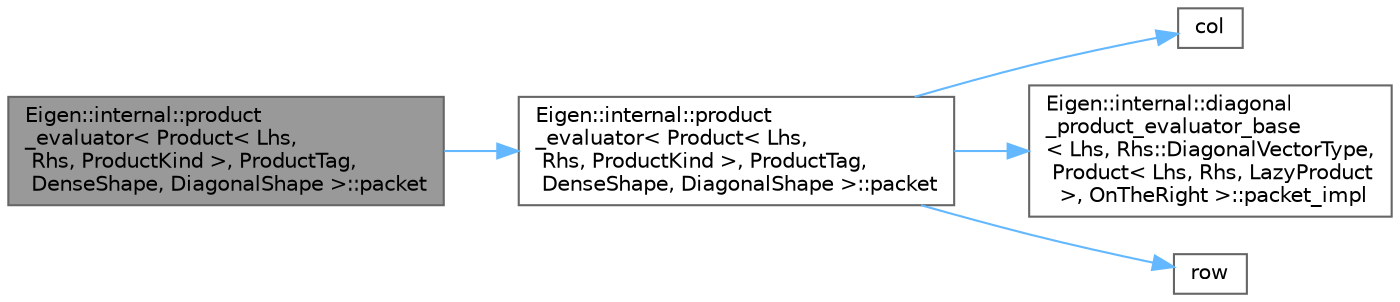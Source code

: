digraph "Eigen::internal::product_evaluator&lt; Product&lt; Lhs, Rhs, ProductKind &gt;, ProductTag, DenseShape, DiagonalShape &gt;::packet"
{
 // LATEX_PDF_SIZE
  bgcolor="transparent";
  edge [fontname=Helvetica,fontsize=10,labelfontname=Helvetica,labelfontsize=10];
  node [fontname=Helvetica,fontsize=10,shape=box,height=0.2,width=0.4];
  rankdir="LR";
  Node1 [id="Node000001",label="Eigen::internal::product\l_evaluator\< Product\< Lhs,\l Rhs, ProductKind \>, ProductTag,\l DenseShape, DiagonalShape \>::packet",height=0.2,width=0.4,color="gray40", fillcolor="grey60", style="filled", fontcolor="black",tooltip=" "];
  Node1 -> Node2 [id="edge5_Node000001_Node000002",color="steelblue1",style="solid",tooltip=" "];
  Node2 [id="Node000002",label="Eigen::internal::product\l_evaluator\< Product\< Lhs,\l Rhs, ProductKind \>, ProductTag,\l DenseShape, DiagonalShape \>::packet",height=0.2,width=0.4,color="grey40", fillcolor="white", style="filled",URL="$struct_eigen_1_1internal_1_1product__evaluator_3_01_product_3_01_lhs_00_01_rhs_00_01_product_kin7ddac0b59f4a730d2a73e162a876e10d.html#ac9f46d8fcd22c329e02c172df2bd20d7",tooltip=" "];
  Node2 -> Node3 [id="edge6_Node000002_Node000003",color="steelblue1",style="solid",tooltip=" "];
  Node3 [id="Node000003",label="col",height=0.2,width=0.4,color="grey40", fillcolor="white", style="filled",URL="$_matrix_base__col_8cpp.html#aa168d9544aa6d49fce0cbfc0bec849b0",tooltip=" "];
  Node2 -> Node4 [id="edge7_Node000002_Node000004",color="steelblue1",style="solid",tooltip=" "];
  Node4 [id="Node000004",label="Eigen::internal::diagonal\l_product_evaluator_base\l\< Lhs, Rhs::DiagonalVectorType,\l Product\< Lhs, Rhs, LazyProduct\l \>, OnTheRight \>::packet_impl",height=0.2,width=0.4,color="grey40", fillcolor="white", style="filled",URL="$struct_eigen_1_1internal_1_1diagonal__product__evaluator__base.html#a0c40c8d14ebec720202430c2b54ccd5c",tooltip=" "];
  Node2 -> Node5 [id="edge8_Node000002_Node000005",color="steelblue1",style="solid",tooltip=" "];
  Node5 [id="Node000005",label="row",height=0.2,width=0.4,color="grey40", fillcolor="white", style="filled",URL="$_matrix_base__row_8cpp.html#a64ef8efef59f875033a27e7cbbc879ec",tooltip=" "];
}

